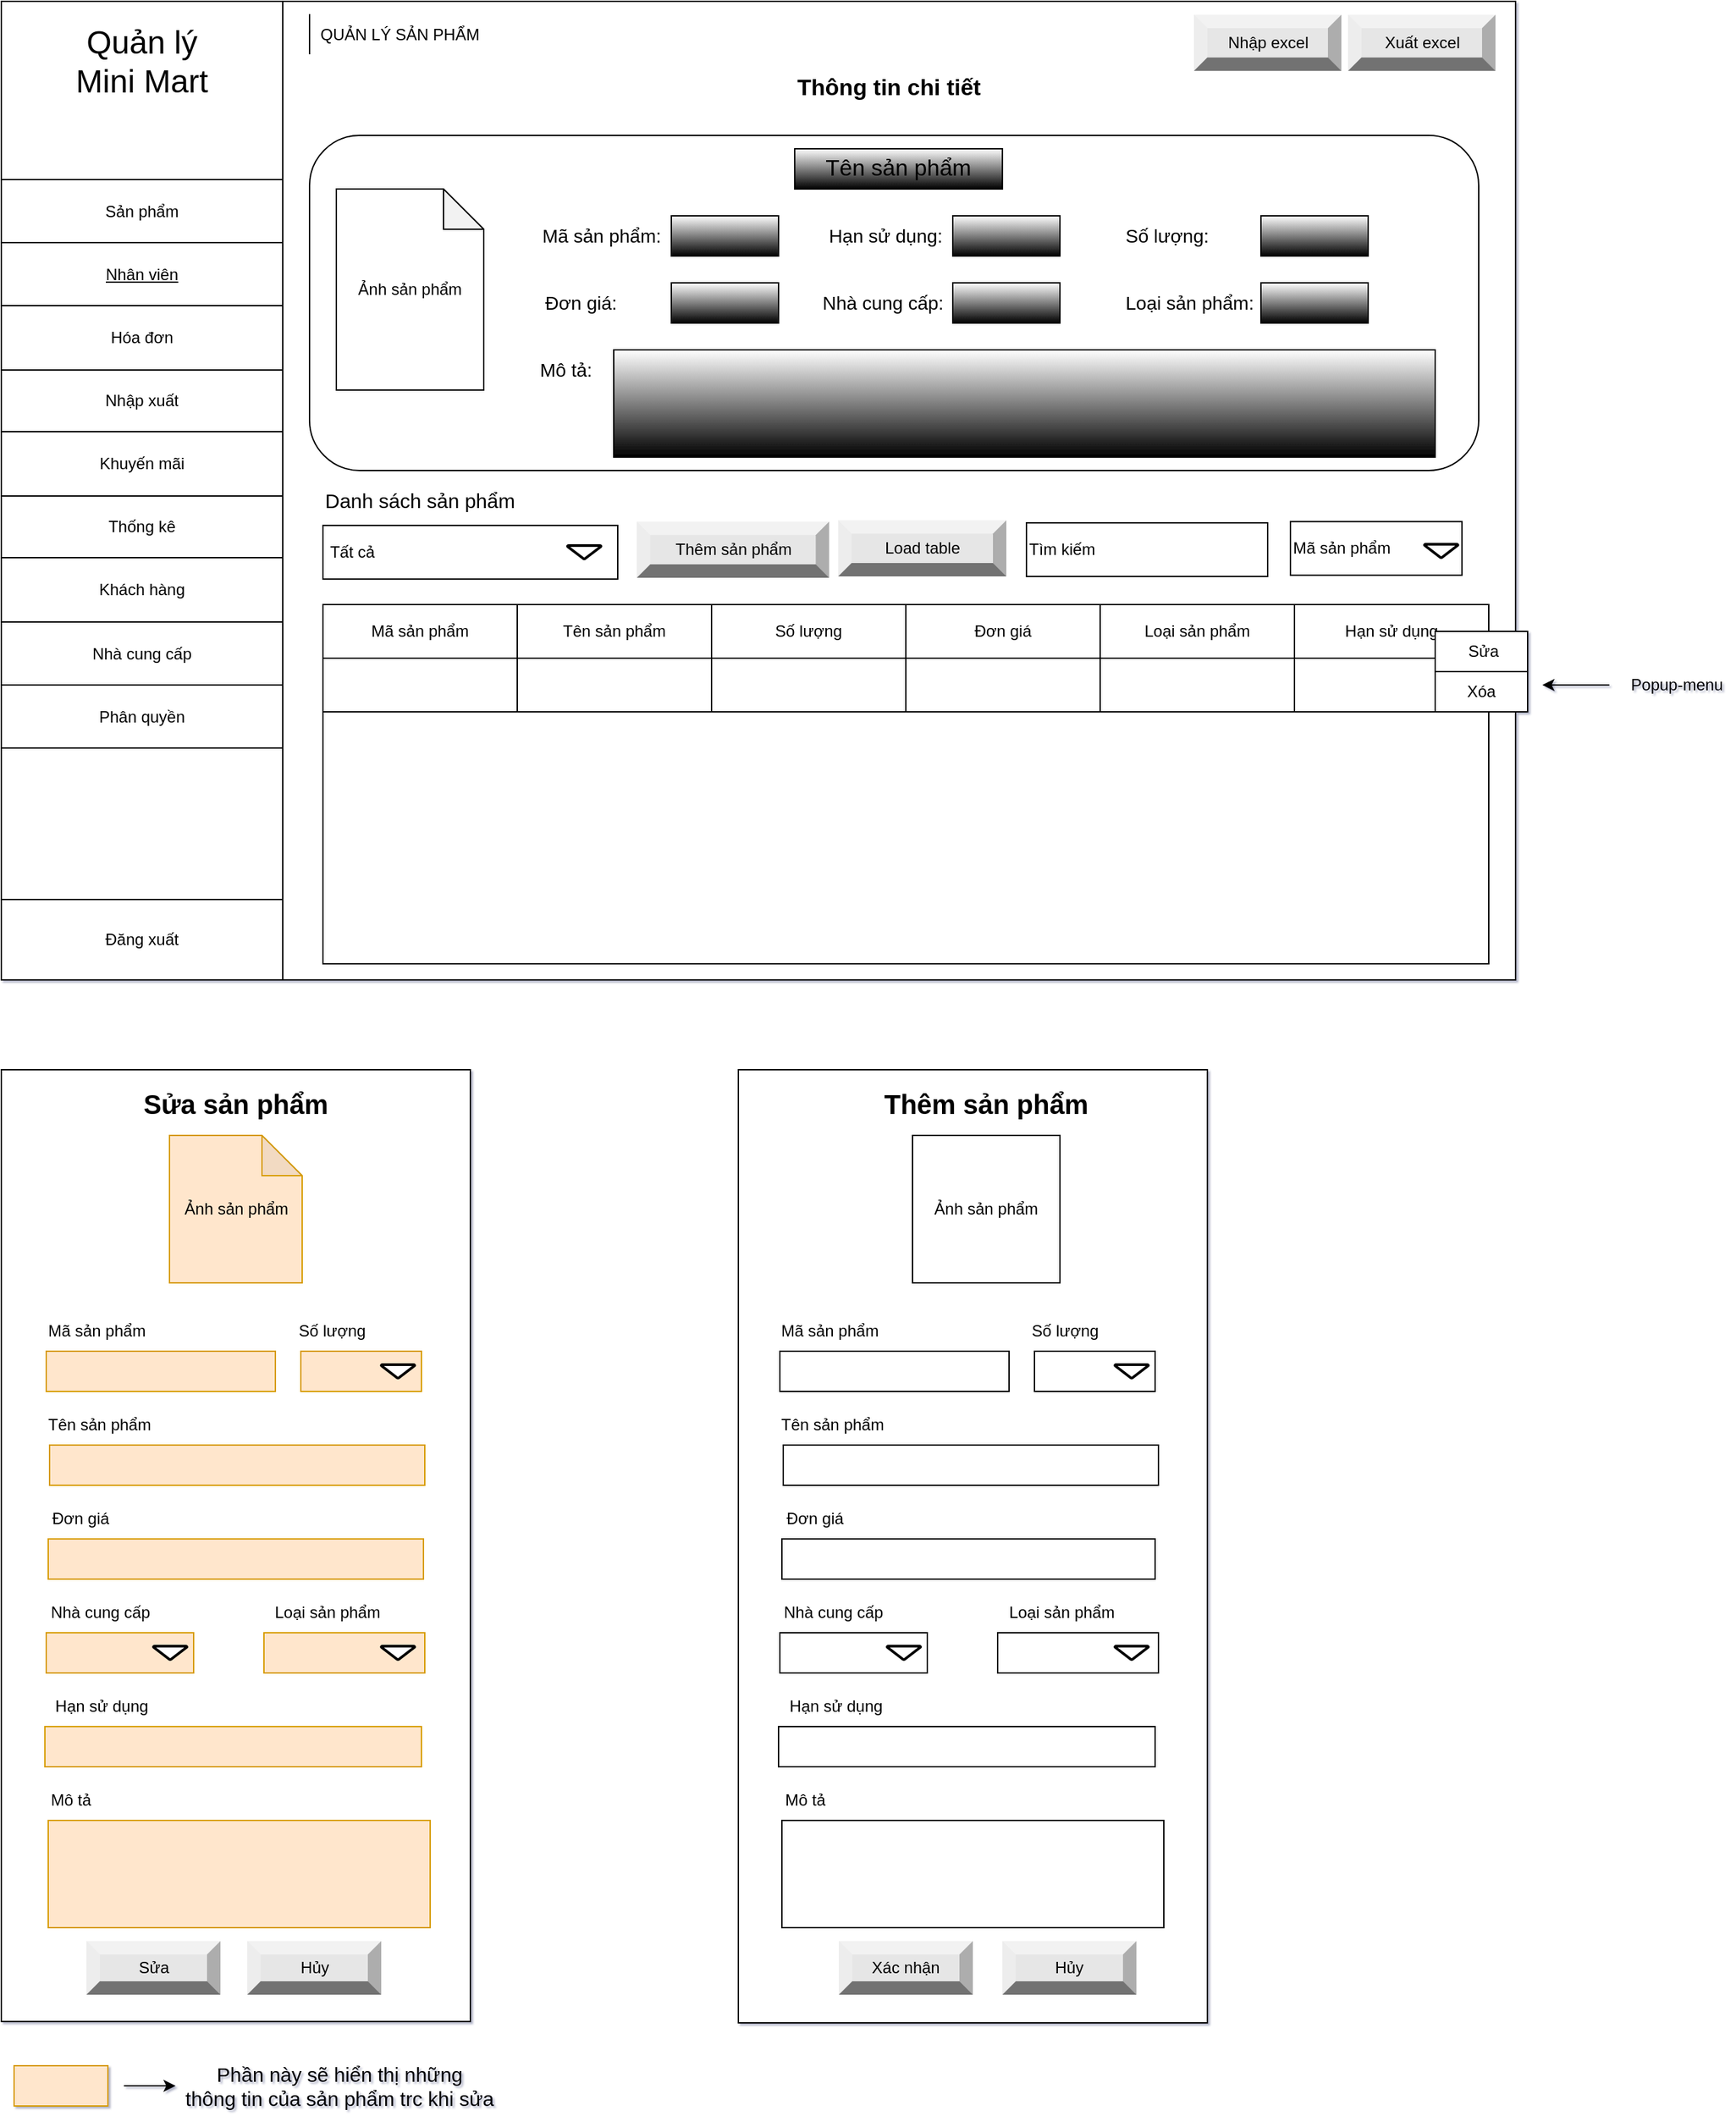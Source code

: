 <mxfile version="15.4.0" type="device"><diagram id="KlcEhNgUM6ag1mNdf4Vj" name="Page-1"><mxGraphModel dx="1486" dy="806" grid="1" gridSize="10" guides="1" tooltips="1" connect="1" arrows="1" fold="1" page="0" pageScale="1" pageWidth="850" pageHeight="1100" math="0" shadow="1"><root><mxCell id="0"/><mxCell id="1" parent="0"/><mxCell id="-lN_fWEikZBJ_YmxdhUe-5" value="" style="rounded=0;whiteSpace=wrap;html=1;" parent="1" vertex="1"><mxGeometry x="320" y="310" width="120" height="60" as="geometry"/></mxCell><mxCell id="bpSWJ3WR6Lx-lm0ZkSW_-30" value="" style="rounded=0;whiteSpace=wrap;html=1;" parent="1" vertex="1"><mxGeometry x="-210" y="160" width="1130" height="730" as="geometry"/></mxCell><mxCell id="fH2XRkRUKPKEf1Hf8F9q-20" value="&lt;font style=&quot;font-size: 17px;&quot;&gt;Thông tin chi tiết&lt;/font&gt;" style="text;html=1;strokeColor=none;fillColor=none;align=center;verticalAlign=middle;whiteSpace=wrap;rounded=0;fontSize=17;fontStyle=1" parent="1" vertex="1"><mxGeometry x="370" y="210" width="165" height="30" as="geometry"/></mxCell><mxCell id="bpSWJ3WR6Lx-lm0ZkSW_-6" value="&lt;span&gt;Xuất excel&lt;/span&gt;" style="labelPosition=center;verticalLabelPosition=middle;align=center;html=1;shape=mxgraph.basic.shaded_button;dx=10;fillColor=#E6E6E6;strokeColor=none;" parent="1" vertex="1"><mxGeometry x="795" y="170" width="110" height="41.88" as="geometry"/></mxCell><mxCell id="bpSWJ3WR6Lx-lm0ZkSW_-7" value="" style="rounded=0;whiteSpace=wrap;html=1;" parent="1" vertex="1"><mxGeometry x="-210" y="160" width="210" height="730" as="geometry"/></mxCell><mxCell id="bpSWJ3WR6Lx-lm0ZkSW_-50" value="" style="shape=table;startSize=0;container=1;collapsible=0;childLayout=tableLayout;rounded=0;shadow=0;glass=0;sketch=0;fontSize=12;gradientColor=none;gradientDirection=north;" parent="1" vertex="1"><mxGeometry x="-210" y="293" width="210" height="424" as="geometry"/></mxCell><mxCell id="bpSWJ3WR6Lx-lm0ZkSW_-51" value="" style="shape=tableRow;horizontal=0;startSize=0;swimlaneHead=0;swimlaneBody=0;top=0;left=0;bottom=0;right=0;collapsible=0;dropTarget=0;fillColor=none;points=[[0,0.5],[1,0.5]];portConstraint=eastwest;rounded=0;shadow=0;glass=0;sketch=0;fontSize=12;" parent="bpSWJ3WR6Lx-lm0ZkSW_-50" vertex="1"><mxGeometry width="210" height="47" as="geometry"/></mxCell><mxCell id="bpSWJ3WR6Lx-lm0ZkSW_-52" value="Sản phẩm" style="shape=partialRectangle;html=1;whiteSpace=wrap;connectable=0;overflow=hidden;fillColor=none;top=0;left=0;bottom=0;right=0;pointerEvents=1;rounded=0;shadow=0;glass=0;sketch=0;fontSize=12;" parent="bpSWJ3WR6Lx-lm0ZkSW_-51" vertex="1"><mxGeometry width="210" height="47" as="geometry"><mxRectangle width="210" height="47" as="alternateBounds"/></mxGeometry></mxCell><mxCell id="bpSWJ3WR6Lx-lm0ZkSW_-53" value="" style="shape=tableRow;horizontal=0;startSize=0;swimlaneHead=0;swimlaneBody=0;top=0;left=0;bottom=0;right=0;collapsible=0;dropTarget=0;fillColor=none;points=[[0,0.5],[1,0.5]];portConstraint=eastwest;rounded=0;shadow=0;glass=0;sketch=0;fontSize=12;" parent="bpSWJ3WR6Lx-lm0ZkSW_-50" vertex="1"><mxGeometry y="47" width="210" height="47" as="geometry"/></mxCell><mxCell id="bpSWJ3WR6Lx-lm0ZkSW_-54" value="&lt;span style=&quot;text-decoration-line: underline;&quot;&gt;Nhân viên&lt;/span&gt;" style="shape=partialRectangle;html=1;whiteSpace=wrap;connectable=0;overflow=hidden;fillColor=none;top=0;left=0;bottom=0;right=0;pointerEvents=1;rounded=0;shadow=0;glass=0;sketch=0;fontSize=12;" parent="bpSWJ3WR6Lx-lm0ZkSW_-53" vertex="1"><mxGeometry width="210" height="47" as="geometry"><mxRectangle width="210" height="47" as="alternateBounds"/></mxGeometry></mxCell><mxCell id="bpSWJ3WR6Lx-lm0ZkSW_-55" value="" style="shape=tableRow;horizontal=0;startSize=0;swimlaneHead=0;swimlaneBody=0;top=0;left=0;bottom=0;right=0;collapsible=0;dropTarget=0;fillColor=none;points=[[0,0.5],[1,0.5]];portConstraint=eastwest;rounded=0;shadow=0;glass=0;sketch=0;fontSize=12;" parent="bpSWJ3WR6Lx-lm0ZkSW_-50" vertex="1"><mxGeometry y="94" width="210" height="48" as="geometry"/></mxCell><mxCell id="bpSWJ3WR6Lx-lm0ZkSW_-56" value="&lt;span style=&quot;text-align: left;&quot;&gt;Hóa đơn&lt;/span&gt;" style="shape=partialRectangle;html=1;whiteSpace=wrap;connectable=0;overflow=hidden;fillColor=none;top=0;left=0;bottom=0;right=0;pointerEvents=1;rounded=0;shadow=0;glass=0;sketch=0;fontSize=12;" parent="bpSWJ3WR6Lx-lm0ZkSW_-55" vertex="1"><mxGeometry width="210" height="48" as="geometry"><mxRectangle width="210" height="48" as="alternateBounds"/></mxGeometry></mxCell><mxCell id="bpSWJ3WR6Lx-lm0ZkSW_-57" value="" style="shape=tableRow;horizontal=0;startSize=0;swimlaneHead=0;swimlaneBody=0;top=0;left=0;bottom=0;right=0;collapsible=0;dropTarget=0;fillColor=none;points=[[0,0.5],[1,0.5]];portConstraint=eastwest;rounded=0;shadow=0;glass=0;sketch=0;fontSize=12;" parent="bpSWJ3WR6Lx-lm0ZkSW_-50" vertex="1"><mxGeometry y="142" width="210" height="46" as="geometry"/></mxCell><mxCell id="bpSWJ3WR6Lx-lm0ZkSW_-58" value="Nhập xuất" style="shape=partialRectangle;html=1;whiteSpace=wrap;connectable=0;overflow=hidden;fillColor=none;top=0;left=0;bottom=0;right=0;pointerEvents=1;rounded=0;shadow=0;glass=0;sketch=0;fontSize=12;" parent="bpSWJ3WR6Lx-lm0ZkSW_-57" vertex="1"><mxGeometry width="210" height="46" as="geometry"><mxRectangle width="210" height="46" as="alternateBounds"/></mxGeometry></mxCell><mxCell id="bpSWJ3WR6Lx-lm0ZkSW_-59" value="" style="shape=tableRow;horizontal=0;startSize=0;swimlaneHead=0;swimlaneBody=0;top=0;left=0;bottom=0;right=0;collapsible=0;dropTarget=0;fillColor=none;points=[[0,0.5],[1,0.5]];portConstraint=eastwest;rounded=0;shadow=0;glass=0;sketch=0;fontSize=12;" parent="bpSWJ3WR6Lx-lm0ZkSW_-50" vertex="1"><mxGeometry y="188" width="210" height="48" as="geometry"/></mxCell><mxCell id="bpSWJ3WR6Lx-lm0ZkSW_-60" value="Khuyến mãi" style="shape=partialRectangle;html=1;whiteSpace=wrap;connectable=0;overflow=hidden;fillColor=none;top=0;left=0;bottom=0;right=0;pointerEvents=1;rounded=0;shadow=0;glass=0;sketch=0;fontSize=12;" parent="bpSWJ3WR6Lx-lm0ZkSW_-59" vertex="1"><mxGeometry width="210" height="48" as="geometry"><mxRectangle width="210" height="48" as="alternateBounds"/></mxGeometry></mxCell><mxCell id="bpSWJ3WR6Lx-lm0ZkSW_-61" value="" style="shape=tableRow;horizontal=0;startSize=0;swimlaneHead=0;swimlaneBody=0;top=0;left=0;bottom=0;right=0;collapsible=0;dropTarget=0;fillColor=none;points=[[0,0.5],[1,0.5]];portConstraint=eastwest;rounded=0;shadow=0;glass=0;sketch=0;fontSize=12;" parent="bpSWJ3WR6Lx-lm0ZkSW_-50" vertex="1"><mxGeometry y="236" width="210" height="46" as="geometry"/></mxCell><mxCell id="bpSWJ3WR6Lx-lm0ZkSW_-62" value="&lt;span style=&quot;text-align: left;&quot;&gt;Thống kê&lt;/span&gt;" style="shape=partialRectangle;html=1;whiteSpace=wrap;connectable=0;overflow=hidden;fillColor=none;top=0;left=0;bottom=0;right=0;pointerEvents=1;rounded=0;shadow=0;glass=0;sketch=0;fontSize=12;" parent="bpSWJ3WR6Lx-lm0ZkSW_-61" vertex="1"><mxGeometry width="210" height="46" as="geometry"><mxRectangle width="210" height="46" as="alternateBounds"/></mxGeometry></mxCell><mxCell id="bpSWJ3WR6Lx-lm0ZkSW_-63" value="" style="shape=tableRow;horizontal=0;startSize=0;swimlaneHead=0;swimlaneBody=0;top=0;left=0;bottom=0;right=0;collapsible=0;dropTarget=0;fillColor=none;points=[[0,0.5],[1,0.5]];portConstraint=eastwest;rounded=0;shadow=0;glass=0;sketch=0;fontSize=12;" parent="bpSWJ3WR6Lx-lm0ZkSW_-50" vertex="1"><mxGeometry y="282" width="210" height="48" as="geometry"/></mxCell><mxCell id="bpSWJ3WR6Lx-lm0ZkSW_-64" value="&lt;span style=&quot;text-align: left;&quot;&gt;Khách hàng&lt;/span&gt;" style="shape=partialRectangle;html=1;whiteSpace=wrap;connectable=0;overflow=hidden;fillColor=none;top=0;left=0;bottom=0;right=0;pointerEvents=1;rounded=0;shadow=0;glass=0;sketch=0;fontSize=12;" parent="bpSWJ3WR6Lx-lm0ZkSW_-63" vertex="1"><mxGeometry width="210" height="48" as="geometry"><mxRectangle width="210" height="48" as="alternateBounds"/></mxGeometry></mxCell><mxCell id="bpSWJ3WR6Lx-lm0ZkSW_-65" value="" style="shape=tableRow;horizontal=0;startSize=0;swimlaneHead=0;swimlaneBody=0;top=0;left=0;bottom=0;right=0;collapsible=0;dropTarget=0;fillColor=none;points=[[0,0.5],[1,0.5]];portConstraint=eastwest;rounded=0;shadow=0;glass=0;sketch=0;fontSize=12;" parent="bpSWJ3WR6Lx-lm0ZkSW_-50" vertex="1"><mxGeometry y="330" width="210" height="47" as="geometry"/></mxCell><mxCell id="bpSWJ3WR6Lx-lm0ZkSW_-66" value="&lt;span style=&quot;text-align: left;&quot;&gt;Nhà cung cấp&lt;/span&gt;" style="shape=partialRectangle;html=1;whiteSpace=wrap;connectable=0;overflow=hidden;fillColor=none;top=0;left=0;bottom=0;right=0;pointerEvents=1;rounded=0;shadow=0;glass=0;sketch=0;fontSize=12;" parent="bpSWJ3WR6Lx-lm0ZkSW_-65" vertex="1"><mxGeometry width="210" height="47" as="geometry"><mxRectangle width="210" height="47" as="alternateBounds"/></mxGeometry></mxCell><mxCell id="bpSWJ3WR6Lx-lm0ZkSW_-67" value="" style="shape=tableRow;horizontal=0;startSize=0;swimlaneHead=0;swimlaneBody=0;top=0;left=0;bottom=0;right=0;collapsible=0;dropTarget=0;fillColor=none;points=[[0,0.5],[1,0.5]];portConstraint=eastwest;rounded=0;shadow=0;glass=0;sketch=0;fontSize=12;" parent="bpSWJ3WR6Lx-lm0ZkSW_-50" vertex="1"><mxGeometry y="377" width="210" height="47" as="geometry"/></mxCell><mxCell id="bpSWJ3WR6Lx-lm0ZkSW_-68" value="&lt;span style=&quot;text-align: left;&quot;&gt;Phân quyền&lt;/span&gt;" style="shape=partialRectangle;html=1;whiteSpace=wrap;connectable=0;overflow=hidden;fillColor=none;top=0;left=0;bottom=0;right=0;pointerEvents=1;rounded=0;shadow=0;glass=0;sketch=0;fontSize=12;" parent="bpSWJ3WR6Lx-lm0ZkSW_-67" vertex="1"><mxGeometry width="210" height="47" as="geometry"><mxRectangle width="210" height="47" as="alternateBounds"/></mxGeometry></mxCell><mxCell id="bpSWJ3WR6Lx-lm0ZkSW_-70" value="Đăng xuất" style="rounded=0;whiteSpace=wrap;html=1;shadow=0;glass=0;sketch=0;fontSize=12;gradientColor=none;gradientDirection=north;" parent="1" vertex="1"><mxGeometry x="-210" y="830" width="210" height="60" as="geometry"/></mxCell><mxCell id="-lN_fWEikZBJ_YmxdhUe-1" value="&lt;span&gt;Nhập excel&lt;/span&gt;" style="labelPosition=center;verticalLabelPosition=middle;align=center;html=1;shape=mxgraph.basic.shaded_button;dx=10;fillColor=#E6E6E6;strokeColor=none;" parent="1" vertex="1"><mxGeometry x="680" y="170" width="110" height="41.88" as="geometry"/></mxCell><mxCell id="-lN_fWEikZBJ_YmxdhUe-2" value="" style="rounded=1;whiteSpace=wrap;html=1;" parent="1" vertex="1"><mxGeometry x="20" y="260" width="872.5" height="250" as="geometry"/></mxCell><mxCell id="-lN_fWEikZBJ_YmxdhUe-3" value="Ảnh sản phẩm" style="shape=note;whiteSpace=wrap;html=1;backgroundOutline=1;darkOpacity=0.05;" parent="1" vertex="1"><mxGeometry x="40" y="300" width="110" height="150" as="geometry"/></mxCell><mxCell id="-lN_fWEikZBJ_YmxdhUe-6" value="&lt;font style=&quot;font-weight: normal ; font-size: 14px&quot;&gt;Mã sản phẩm:&amp;nbsp;&lt;/font&gt;" style="text;html=1;strokeColor=none;fillColor=none;align=center;verticalAlign=middle;whiteSpace=wrap;rounded=0;fontSize=17;fontStyle=1" parent="1" vertex="1"><mxGeometry x="190" y="320" width="100" height="30" as="geometry"/></mxCell><mxCell id="-lN_fWEikZBJ_YmxdhUe-8" value="&lt;span style=&quot;font-size: 14px ; font-weight: 400&quot;&gt;&amp;nbsp;Đơn giá:&amp;nbsp;&lt;/span&gt;" style="text;html=1;strokeColor=none;fillColor=none;align=left;verticalAlign=middle;whiteSpace=wrap;rounded=0;fontSize=17;fontStyle=1" parent="1" vertex="1"><mxGeometry x="190" y="370" width="100" height="30" as="geometry"/></mxCell><mxCell id="-lN_fWEikZBJ_YmxdhUe-9" value="&lt;span style=&quot;font-size: 14px ; font-weight: 400&quot;&gt;Mô tả:&amp;nbsp;&lt;/span&gt;" style="text;html=1;strokeColor=none;fillColor=none;align=left;verticalAlign=middle;whiteSpace=wrap;rounded=0;fontSize=17;fontStyle=1" parent="1" vertex="1"><mxGeometry x="190" y="420" width="70" height="30" as="geometry"/></mxCell><mxCell id="-lN_fWEikZBJ_YmxdhUe-16" value="&lt;font style=&quot;font-weight: normal ; font-size: 14px&quot;&gt;Hạn sử dụng:&lt;/font&gt;" style="text;html=1;strokeColor=none;fillColor=none;align=center;verticalAlign=middle;whiteSpace=wrap;rounded=0;fontSize=17;fontStyle=1" parent="1" vertex="1"><mxGeometry x="400" y="320" width="100" height="30" as="geometry"/></mxCell><mxCell id="-lN_fWEikZBJ_YmxdhUe-18" style="edgeStyle=orthogonalEdgeStyle;rounded=0;orthogonalLoop=1;jettySize=auto;html=1;exitX=0.5;exitY=1;exitDx=0;exitDy=0;" parent="1" source="-lN_fWEikZBJ_YmxdhUe-9" target="-lN_fWEikZBJ_YmxdhUe-9" edge="1"><mxGeometry relative="1" as="geometry"/></mxCell><mxCell id="-lN_fWEikZBJ_YmxdhUe-21" value="&lt;font style=&quot;font-weight: normal ; font-size: 14px&quot;&gt;Nhà cung cấp:&amp;nbsp;&lt;/font&gt;" style="text;html=1;strokeColor=none;fillColor=none;align=center;verticalAlign=middle;whiteSpace=wrap;rounded=0;fontSize=17;fontStyle=1" parent="1" vertex="1"><mxGeometry x="400" y="370" width="100" height="30" as="geometry"/></mxCell><mxCell id="-lN_fWEikZBJ_YmxdhUe-23" value="&lt;font style=&quot;font-weight: normal ; font-size: 14px&quot;&gt;Số lượng:&amp;nbsp;&lt;/font&gt;" style="text;html=1;strokeColor=none;fillColor=none;align=left;verticalAlign=middle;whiteSpace=wrap;rounded=0;fontSize=17;fontStyle=1" parent="1" vertex="1"><mxGeometry x="626.99" y="320" width="100" height="30" as="geometry"/></mxCell><mxCell id="-lN_fWEikZBJ_YmxdhUe-25" value="&lt;font style=&quot;font-weight: normal ; font-size: 14px&quot;&gt;Loại sản phẩm:&lt;/font&gt;" style="text;html=1;strokeColor=none;fillColor=none;align=left;verticalAlign=middle;whiteSpace=wrap;rounded=0;fontSize=17;fontStyle=1" parent="1" vertex="1"><mxGeometry x="626.99" y="370" width="100" height="30" as="geometry"/></mxCell><mxCell id="-lN_fWEikZBJ_YmxdhUe-36" value="" style="rounded=0;whiteSpace=wrap;html=1;" parent="1" vertex="1"><mxGeometry x="30" y="610" width="870" height="268" as="geometry"/></mxCell><mxCell id="-lN_fWEikZBJ_YmxdhUe-28" value="" style="shape=table;startSize=0;container=1;collapsible=0;childLayout=tableLayout;" parent="1" vertex="1"><mxGeometry x="30" y="610" width="870" height="40" as="geometry"/></mxCell><mxCell id="-lN_fWEikZBJ_YmxdhUe-29" value="" style="shape=partialRectangle;collapsible=0;dropTarget=0;pointerEvents=0;fillColor=none;top=0;left=0;bottom=0;right=0;points=[[0,0.5],[1,0.5]];portConstraint=eastwest;" parent="-lN_fWEikZBJ_YmxdhUe-28" vertex="1"><mxGeometry width="870" height="40" as="geometry"/></mxCell><mxCell id="-lN_fWEikZBJ_YmxdhUe-30" value="Mã sản phẩm" style="shape=partialRectangle;html=1;whiteSpace=wrap;connectable=0;overflow=hidden;fillColor=none;top=0;left=0;bottom=0;right=0;pointerEvents=1;" parent="-lN_fWEikZBJ_YmxdhUe-29" vertex="1"><mxGeometry width="145" height="40" as="geometry"><mxRectangle width="145" height="40" as="alternateBounds"/></mxGeometry></mxCell><mxCell id="-lN_fWEikZBJ_YmxdhUe-31" value="Tên sản phẩm" style="shape=partialRectangle;html=1;whiteSpace=wrap;connectable=0;overflow=hidden;fillColor=none;top=0;left=0;bottom=0;right=0;pointerEvents=1;" parent="-lN_fWEikZBJ_YmxdhUe-29" vertex="1"><mxGeometry x="145" width="145" height="40" as="geometry"><mxRectangle width="145" height="40" as="alternateBounds"/></mxGeometry></mxCell><mxCell id="-lN_fWEikZBJ_YmxdhUe-32" value="Số lượng" style="shape=partialRectangle;html=1;whiteSpace=wrap;connectable=0;overflow=hidden;fillColor=none;top=0;left=0;bottom=0;right=0;pointerEvents=1;" parent="-lN_fWEikZBJ_YmxdhUe-29" vertex="1"><mxGeometry x="290" width="145" height="40" as="geometry"><mxRectangle width="145" height="40" as="alternateBounds"/></mxGeometry></mxCell><mxCell id="-lN_fWEikZBJ_YmxdhUe-33" value="Đơn giá" style="shape=partialRectangle;html=1;whiteSpace=wrap;connectable=0;overflow=hidden;fillColor=none;top=0;left=0;bottom=0;right=0;pointerEvents=1;" parent="-lN_fWEikZBJ_YmxdhUe-29" vertex="1"><mxGeometry x="435" width="145" height="40" as="geometry"><mxRectangle width="145" height="40" as="alternateBounds"/></mxGeometry></mxCell><mxCell id="-lN_fWEikZBJ_YmxdhUe-34" value="Loại sản phẩm" style="shape=partialRectangle;html=1;whiteSpace=wrap;connectable=0;overflow=hidden;fillColor=none;top=0;left=0;bottom=0;right=0;pointerEvents=1;" parent="-lN_fWEikZBJ_YmxdhUe-29" vertex="1"><mxGeometry x="580" width="145" height="40" as="geometry"><mxRectangle width="145" height="40" as="alternateBounds"/></mxGeometry></mxCell><mxCell id="-lN_fWEikZBJ_YmxdhUe-35" value="Hạn sử dụng" style="shape=partialRectangle;html=1;whiteSpace=wrap;connectable=0;overflow=hidden;fillColor=none;top=0;left=0;bottom=0;right=0;pointerEvents=1;" parent="-lN_fWEikZBJ_YmxdhUe-29" vertex="1"><mxGeometry x="725" width="145" height="40" as="geometry"><mxRectangle width="145" height="40" as="alternateBounds"/></mxGeometry></mxCell><mxCell id="-lN_fWEikZBJ_YmxdhUe-37" value="&lt;span&gt;Thêm sản phẩm&lt;/span&gt;" style="labelPosition=center;verticalLabelPosition=middle;align=center;html=1;shape=mxgraph.basic.shaded_button;dx=10;fillColor=#E6E6E6;strokeColor=none;" parent="1" vertex="1"><mxGeometry x="264.25" y="548.12" width="143.5" height="41.88" as="geometry"/></mxCell><mxCell id="-lN_fWEikZBJ_YmxdhUe-38" value="&lt;span&gt;Load table&lt;/span&gt;" style="labelPosition=center;verticalLabelPosition=middle;align=center;html=1;shape=mxgraph.basic.shaded_button;dx=10;fillColor=#E6E6E6;strokeColor=none;" parent="1" vertex="1"><mxGeometry x="414.5" y="547.18" width="125.5" height="41.88" as="geometry"/></mxCell><mxCell id="_5qste87QJjo9zMOnzU6-1" value="Tìm kiếm" style="rounded=0;whiteSpace=wrap;html=1;align=left;" parent="1" vertex="1"><mxGeometry x="554.99" y="549.06" width="180" height="40" as="geometry"/></mxCell><mxCell id="_5qste87QJjo9zMOnzU6-2" value="Mã sản phẩm" style="rounded=0;whiteSpace=wrap;html=1;align=left;" parent="1" vertex="1"><mxGeometry x="751.99" y="548.12" width="128.01" height="40" as="geometry"/></mxCell><mxCell id="_5qste87QJjo9zMOnzU6-6" value="QUẢN LÝ SẢN PHẨM" style="shape=partialRectangle;whiteSpace=wrap;html=1;right=0;top=0;bottom=0;fillColor=none;routingCenterX=-0.5;fontSize=12;" parent="1" vertex="1"><mxGeometry x="20" y="170" width="135" height="29" as="geometry"/></mxCell><mxCell id="_5qste87QJjo9zMOnzU6-30" value="" style="strokeWidth=2;html=1;shape=mxgraph.flowchart.merge_or_storage;whiteSpace=wrap;" parent="1" vertex="1"><mxGeometry x="851.99" y="565" width="25" height="10" as="geometry"/></mxCell><mxCell id="_5qste87QJjo9zMOnzU6-69" value="" style="rounded=0;whiteSpace=wrap;html=1;fontSize=12;gradientColor=default;" parent="1" vertex="1"><mxGeometry x="290" y="320" width="80" height="30" as="geometry"/></mxCell><mxCell id="_5qste87QJjo9zMOnzU6-70" value="" style="rounded=0;whiteSpace=wrap;html=1;fontSize=12;gradientColor=default;" parent="1" vertex="1"><mxGeometry x="290" y="370" width="80" height="30" as="geometry"/></mxCell><mxCell id="_5qste87QJjo9zMOnzU6-71" value="" style="rounded=0;whiteSpace=wrap;html=1;fontSize=12;gradientColor=default;" parent="1" vertex="1"><mxGeometry x="500" y="320" width="80" height="30" as="geometry"/></mxCell><mxCell id="_5qste87QJjo9zMOnzU6-73" value="" style="rounded=0;whiteSpace=wrap;html=1;fontSize=12;gradientColor=default;" parent="1" vertex="1"><mxGeometry x="500" y="370" width="80" height="30" as="geometry"/></mxCell><mxCell id="_5qste87QJjo9zMOnzU6-74" value="" style="rounded=0;whiteSpace=wrap;html=1;fontSize=12;gradientColor=default;" parent="1" vertex="1"><mxGeometry x="730" y="320" width="80" height="30" as="geometry"/></mxCell><mxCell id="_5qste87QJjo9zMOnzU6-75" value="" style="rounded=0;whiteSpace=wrap;html=1;fontSize=12;gradientColor=default;" parent="1" vertex="1"><mxGeometry x="730" y="370" width="80" height="30" as="geometry"/></mxCell><mxCell id="_5qste87QJjo9zMOnzU6-77" value="" style="rounded=0;whiteSpace=wrap;html=1;fontSize=12;gradientColor=default;" parent="1" vertex="1"><mxGeometry x="247" y="420" width="613" height="80" as="geometry"/></mxCell><mxCell id="_5qste87QJjo9zMOnzU6-78" value="" style="rounded=0;whiteSpace=wrap;html=1;fontSize=12;gradientColor=default;" parent="1" vertex="1"><mxGeometry x="382.06" y="270" width="155" height="30" as="geometry"/></mxCell><mxCell id="_5qste87QJjo9zMOnzU6-79" value="&lt;font style=&quot;font-size: 17px ; font-weight: normal&quot;&gt;Tên sản phẩm&lt;/font&gt;" style="text;html=1;strokeColor=none;fillColor=none;align=center;verticalAlign=middle;whiteSpace=wrap;rounded=0;fontSize=17;fontStyle=1" parent="1" vertex="1"><mxGeometry x="377.06" y="270" width="165" height="30" as="geometry"/></mxCell><mxCell id="_5qste87QJjo9zMOnzU6-80" value="&lt;font style=&quot;font-size: 15px&quot;&gt;Danh sách sản phẩm&lt;/font&gt;" style="text;html=1;strokeColor=none;fillColor=none;align=center;verticalAlign=middle;whiteSpace=wrap;rounded=0;shadow=0;glass=0;sketch=0;fontSize=12;" parent="1" vertex="1"><mxGeometry x="30" y="517.18" width="145" height="30" as="geometry"/></mxCell><mxCell id="_5qste87QJjo9zMOnzU6-81" value="&amp;nbsp;Tất cả" style="rounded=0;whiteSpace=wrap;html=1;align=left;" parent="1" vertex="1"><mxGeometry x="30" y="550.94" width="220" height="40" as="geometry"/></mxCell><mxCell id="_5qste87QJjo9zMOnzU6-86" value="Quản lý Mini Mart" style="text;html=1;strokeColor=none;fillColor=none;align=center;verticalAlign=middle;whiteSpace=wrap;rounded=0;fontSize=24;" parent="1" vertex="1"><mxGeometry x="-166" y="174.06" width="122" height="62" as="geometry"/></mxCell><mxCell id="wuukJoE9-GjGOnVhc6Rz-1" value="&lt;font style=&quot;font-size: 17px&quot;&gt;&lt;b&gt;Thêm sản phẩm&lt;/b&gt;&lt;/font&gt;" style="text;html=1;strokeColor=none;fillColor=none;align=center;verticalAlign=middle;whiteSpace=wrap;rounded=0;" parent="1" vertex="1"><mxGeometry x="-92.51" y="1006" width="140" height="30" as="geometry"/></mxCell><mxCell id="wuukJoE9-GjGOnVhc6Rz-2" value="" style="rounded=0;whiteSpace=wrap;html=1;direction=south;" parent="1" vertex="1"><mxGeometry x="-210" y="957" width="350" height="710" as="geometry"/></mxCell><mxCell id="wuukJoE9-GjGOnVhc6Rz-3" value="&lt;h2 style=&quot;font-size: 20px&quot;&gt;Sửa sản phẩm&lt;/h2&gt;" style="text;html=1;strokeColor=none;fillColor=none;align=center;verticalAlign=middle;whiteSpace=wrap;rounded=0;fontSize=20;" parent="1" vertex="1"><mxGeometry x="-115" y="967" width="160" height="30" as="geometry"/></mxCell><mxCell id="wuukJoE9-GjGOnVhc6Rz-4" value="Mã sản phẩm" style="text;html=1;strokeColor=none;fillColor=none;align=left;verticalAlign=middle;whiteSpace=wrap;rounded=0;" parent="1" vertex="1"><mxGeometry x="-177.5" y="1137" width="95" height="30" as="geometry"/></mxCell><mxCell id="wuukJoE9-GjGOnVhc6Rz-5" value="" style="rounded=0;whiteSpace=wrap;html=1;fillColor=#ffe6cc;strokeColor=#d79b00;" parent="1" vertex="1"><mxGeometry x="-176.5" y="1167" width="171" height="30" as="geometry"/></mxCell><mxCell id="wuukJoE9-GjGOnVhc6Rz-6" value="Tên sản phẩm" style="text;html=1;strokeColor=none;fillColor=none;align=left;verticalAlign=middle;whiteSpace=wrap;rounded=0;" parent="1" vertex="1"><mxGeometry x="-177.5" y="1207" width="110" height="30" as="geometry"/></mxCell><mxCell id="wuukJoE9-GjGOnVhc6Rz-7" value="" style="rounded=0;whiteSpace=wrap;html=1;fillColor=#ffe6cc;strokeColor=#d79b00;" parent="1" vertex="1"><mxGeometry x="-174" y="1237" width="280" height="30" as="geometry"/></mxCell><mxCell id="wuukJoE9-GjGOnVhc6Rz-8" value="Nhà cung cấp" style="text;html=1;strokeColor=none;fillColor=none;align=center;verticalAlign=middle;whiteSpace=wrap;rounded=0;" parent="1" vertex="1"><mxGeometry x="-176.5" y="1347" width="80" height="30" as="geometry"/></mxCell><mxCell id="wuukJoE9-GjGOnVhc6Rz-9" value="" style="rounded=0;whiteSpace=wrap;html=1;fillColor=#ffe6cc;strokeColor=#d79b00;" parent="1" vertex="1"><mxGeometry x="-176.5" y="1377" width="110" height="30" as="geometry"/></mxCell><mxCell id="wuukJoE9-GjGOnVhc6Rz-10" value="Loại sản phẩm" style="text;html=1;strokeColor=none;fillColor=none;align=center;verticalAlign=middle;whiteSpace=wrap;rounded=0;" parent="1" vertex="1"><mxGeometry x="-14" y="1347" width="95" height="30" as="geometry"/></mxCell><mxCell id="wuukJoE9-GjGOnVhc6Rz-11" value="" style="rounded=0;whiteSpace=wrap;html=1;fillColor=#ffe6cc;strokeColor=#d79b00;" parent="1" vertex="1"><mxGeometry x="-14" y="1377" width="120" height="30" as="geometry"/></mxCell><mxCell id="wuukJoE9-GjGOnVhc6Rz-12" value="Sửa" style="labelPosition=center;verticalLabelPosition=middle;align=center;html=1;shape=mxgraph.basic.shaded_button;dx=10;fillColor=#E6E6E6;strokeColor=none;whiteSpace=wrap;" parent="1" vertex="1"><mxGeometry x="-146.5" y="1607" width="100" height="40" as="geometry"/></mxCell><mxCell id="wuukJoE9-GjGOnVhc6Rz-13" value="Hủy" style="labelPosition=center;verticalLabelPosition=middle;align=center;html=1;shape=mxgraph.basic.shaded_button;dx=10;fillColor=#E6E6E6;strokeColor=none;whiteSpace=wrap;" parent="1" vertex="1"><mxGeometry x="-26.5" y="1607" width="100" height="40" as="geometry"/></mxCell><mxCell id="wuukJoE9-GjGOnVhc6Rz-14" value="" style="strokeWidth=2;html=1;shape=mxgraph.flowchart.merge_or_storage;whiteSpace=wrap;" parent="1" vertex="1"><mxGeometry x="-96.5" y="1387" width="25" height="10" as="geometry"/></mxCell><mxCell id="wuukJoE9-GjGOnVhc6Rz-15" value="" style="strokeWidth=2;html=1;shape=mxgraph.flowchart.merge_or_storage;whiteSpace=wrap;" parent="1" vertex="1"><mxGeometry x="73.5" y="1387" width="25" height="10" as="geometry"/></mxCell><mxCell id="wuukJoE9-GjGOnVhc6Rz-16" value="Mô tả" style="text;html=1;strokeColor=none;fillColor=none;align=left;verticalAlign=middle;whiteSpace=wrap;rounded=0;" parent="1" vertex="1"><mxGeometry x="-175" y="1487" width="80" height="30" as="geometry"/></mxCell><mxCell id="wuukJoE9-GjGOnVhc6Rz-17" value="" style="rounded=0;whiteSpace=wrap;html=1;fillColor=#ffe6cc;strokeColor=#d79b00;" parent="1" vertex="1"><mxGeometry x="-175" y="1517" width="285" height="80" as="geometry"/></mxCell><mxCell id="wuukJoE9-GjGOnVhc6Rz-18" value="" style="rounded=0;whiteSpace=wrap;html=1;fillColor=#ffe6cc;strokeColor=#d79b00;" parent="1" vertex="1"><mxGeometry x="13.5" y="1167" width="90" height="30" as="geometry"/></mxCell><mxCell id="wuukJoE9-GjGOnVhc6Rz-19" value="Số lượng" style="text;html=1;strokeColor=none;fillColor=none;align=left;verticalAlign=middle;whiteSpace=wrap;rounded=0;" parent="1" vertex="1"><mxGeometry x="9.5" y="1137" width="95" height="30" as="geometry"/></mxCell><mxCell id="wuukJoE9-GjGOnVhc6Rz-20" value="" style="strokeWidth=2;html=1;shape=mxgraph.flowchart.merge_or_storage;whiteSpace=wrap;" parent="1" vertex="1"><mxGeometry x="73.5" y="1177" width="25" height="10" as="geometry"/></mxCell><mxCell id="wuukJoE9-GjGOnVhc6Rz-21" value="Đơn giá" style="text;html=1;strokeColor=none;fillColor=none;align=left;verticalAlign=middle;whiteSpace=wrap;rounded=0;" parent="1" vertex="1"><mxGeometry x="-174" y="1277" width="60" height="30" as="geometry"/></mxCell><mxCell id="wuukJoE9-GjGOnVhc6Rz-22" value="" style="rounded=0;whiteSpace=wrap;html=1;fillColor=#ffe6cc;strokeColor=#d79b00;" parent="1" vertex="1"><mxGeometry x="-175" y="1307" width="280" height="30" as="geometry"/></mxCell><mxCell id="wuukJoE9-GjGOnVhc6Rz-23" value="Hạn sử dụng" style="text;html=1;strokeColor=none;fillColor=none;align=center;verticalAlign=middle;whiteSpace=wrap;rounded=0;" parent="1" vertex="1"><mxGeometry x="-175" y="1417" width="80" height="30" as="geometry"/></mxCell><mxCell id="wuukJoE9-GjGOnVhc6Rz-24" value="" style="rounded=0;whiteSpace=wrap;html=1;fillColor=#ffe6cc;strokeColor=#d79b00;" parent="1" vertex="1"><mxGeometry x="-177.5" y="1447" width="281" height="30" as="geometry"/></mxCell><mxCell id="wuukJoE9-GjGOnVhc6Rz-25" value="&lt;span&gt;Ảnh sản phẩm&lt;/span&gt;" style="shape=note;whiteSpace=wrap;html=1;backgroundOutline=1;darkOpacity=0.05;fillColor=#ffe6cc;strokeColor=#d79b00;" parent="1" vertex="1"><mxGeometry x="-84.5" y="1006" width="99" height="110" as="geometry"/></mxCell><mxCell id="wuukJoE9-GjGOnVhc6Rz-26" style="edgeStyle=orthogonalEdgeStyle;rounded=0;orthogonalLoop=1;jettySize=auto;html=1;entryX=-0.006;entryY=0.5;entryDx=0;entryDy=0;entryPerimeter=0;" parent="1" target="wuukJoE9-GjGOnVhc6Rz-28" edge="1"><mxGeometry relative="1" as="geometry"><mxPoint x="-118.5" y="1715" as="sourcePoint"/></mxGeometry></mxCell><mxCell id="wuukJoE9-GjGOnVhc6Rz-27" value="" style="verticalLabelPosition=bottom;verticalAlign=top;html=1;shape=mxgraph.basic.rect;fillColor2=none;strokeWidth=1;size=20;indent=5;fillColor=#ffe6cc;strokeColor=#d79b00;" parent="1" vertex="1"><mxGeometry x="-200.5" y="1700" width="70" height="30" as="geometry"/></mxCell><mxCell id="wuukJoE9-GjGOnVhc6Rz-28" value="&lt;font style=&quot;font-size: 15px&quot;&gt;Phần này sẽ hiển thị những &lt;br&gt;thông tin của sản phẩm trc khi sửa&lt;/font&gt;" style="text;html=1;align=center;verticalAlign=middle;resizable=0;points=[];autosize=1;strokeColor=none;fillColor=none;" parent="1" vertex="1"><mxGeometry x="-78.5" y="1698" width="240" height="34" as="geometry"/></mxCell><mxCell id="wuukJoE9-GjGOnVhc6Rz-30" value="" style="rounded=0;whiteSpace=wrap;html=1;direction=south;" parent="1" vertex="1"><mxGeometry x="340" y="957" width="350" height="711" as="geometry"/></mxCell><mxCell id="wuukJoE9-GjGOnVhc6Rz-31" value="&lt;h2 style=&quot;font-size: 20px&quot;&gt;Thêm sản phẩm&lt;/h2&gt;" style="text;html=1;strokeColor=none;fillColor=none;align=center;verticalAlign=middle;whiteSpace=wrap;rounded=0;fontSize=20;" parent="1" vertex="1"><mxGeometry x="445" y="967" width="160" height="30" as="geometry"/></mxCell><mxCell id="wuukJoE9-GjGOnVhc6Rz-32" value="Mã sản phẩm" style="text;html=1;strokeColor=none;fillColor=none;align=left;verticalAlign=middle;whiteSpace=wrap;rounded=0;" parent="1" vertex="1"><mxGeometry x="370" y="1137" width="95" height="30" as="geometry"/></mxCell><mxCell id="wuukJoE9-GjGOnVhc6Rz-33" value="" style="rounded=0;whiteSpace=wrap;html=1;" parent="1" vertex="1"><mxGeometry x="371" y="1167" width="171" height="30" as="geometry"/></mxCell><mxCell id="wuukJoE9-GjGOnVhc6Rz-34" value="Tên sản phẩm" style="text;html=1;strokeColor=none;fillColor=none;align=left;verticalAlign=middle;whiteSpace=wrap;rounded=0;" parent="1" vertex="1"><mxGeometry x="370" y="1207" width="110" height="30" as="geometry"/></mxCell><mxCell id="wuukJoE9-GjGOnVhc6Rz-35" value="" style="rounded=0;whiteSpace=wrap;html=1;" parent="1" vertex="1"><mxGeometry x="373.5" y="1237" width="280" height="30" as="geometry"/></mxCell><mxCell id="wuukJoE9-GjGOnVhc6Rz-36" value="Nhà cung cấp" style="text;html=1;strokeColor=none;fillColor=none;align=center;verticalAlign=middle;whiteSpace=wrap;rounded=0;" parent="1" vertex="1"><mxGeometry x="371" y="1347" width="80" height="30" as="geometry"/></mxCell><mxCell id="wuukJoE9-GjGOnVhc6Rz-37" value="" style="rounded=0;whiteSpace=wrap;html=1;" parent="1" vertex="1"><mxGeometry x="371" y="1377" width="110" height="30" as="geometry"/></mxCell><mxCell id="wuukJoE9-GjGOnVhc6Rz-38" value="Loại sản phẩm" style="text;html=1;strokeColor=none;fillColor=none;align=center;verticalAlign=middle;whiteSpace=wrap;rounded=0;" parent="1" vertex="1"><mxGeometry x="533.5" y="1347" width="95" height="30" as="geometry"/></mxCell><mxCell id="wuukJoE9-GjGOnVhc6Rz-39" value="" style="rounded=0;whiteSpace=wrap;html=1;" parent="1" vertex="1"><mxGeometry x="533.5" y="1377" width="120" height="30" as="geometry"/></mxCell><mxCell id="wuukJoE9-GjGOnVhc6Rz-40" value="Xác nhận" style="labelPosition=center;verticalLabelPosition=middle;align=center;html=1;shape=mxgraph.basic.shaded_button;dx=10;fillColor=#E6E6E6;strokeColor=none;whiteSpace=wrap;" parent="1" vertex="1"><mxGeometry x="415" y="1607" width="100" height="40" as="geometry"/></mxCell><mxCell id="wuukJoE9-GjGOnVhc6Rz-41" value="Hủy" style="labelPosition=center;verticalLabelPosition=middle;align=center;html=1;shape=mxgraph.basic.shaded_button;dx=10;fillColor=#E6E6E6;strokeColor=none;whiteSpace=wrap;" parent="1" vertex="1"><mxGeometry x="537.06" y="1607" width="100" height="40" as="geometry"/></mxCell><mxCell id="wuukJoE9-GjGOnVhc6Rz-42" value="" style="strokeWidth=2;html=1;shape=mxgraph.flowchart.merge_or_storage;whiteSpace=wrap;" parent="1" vertex="1"><mxGeometry x="451" y="1387" width="25" height="10" as="geometry"/></mxCell><mxCell id="wuukJoE9-GjGOnVhc6Rz-43" value="" style="strokeWidth=2;html=1;shape=mxgraph.flowchart.merge_or_storage;whiteSpace=wrap;" parent="1" vertex="1"><mxGeometry x="621" y="1387" width="25" height="10" as="geometry"/></mxCell><mxCell id="wuukJoE9-GjGOnVhc6Rz-44" value="Mô tả" style="text;html=1;strokeColor=none;fillColor=none;align=left;verticalAlign=middle;whiteSpace=wrap;rounded=0;" parent="1" vertex="1"><mxGeometry x="372.5" y="1487" width="80" height="30" as="geometry"/></mxCell><mxCell id="wuukJoE9-GjGOnVhc6Rz-45" value="" style="rounded=0;whiteSpace=wrap;html=1;" parent="1" vertex="1"><mxGeometry x="372.5" y="1517" width="285" height="80" as="geometry"/></mxCell><mxCell id="wuukJoE9-GjGOnVhc6Rz-46" value="" style="rounded=0;whiteSpace=wrap;html=1;" parent="1" vertex="1"><mxGeometry x="561" y="1167" width="90" height="30" as="geometry"/></mxCell><mxCell id="wuukJoE9-GjGOnVhc6Rz-47" value="Số lượng" style="text;html=1;strokeColor=none;fillColor=none;align=left;verticalAlign=middle;whiteSpace=wrap;rounded=0;" parent="1" vertex="1"><mxGeometry x="557" y="1137" width="95" height="30" as="geometry"/></mxCell><mxCell id="wuukJoE9-GjGOnVhc6Rz-48" value="" style="strokeWidth=2;html=1;shape=mxgraph.flowchart.merge_or_storage;whiteSpace=wrap;" parent="1" vertex="1"><mxGeometry x="621" y="1177" width="25" height="10" as="geometry"/></mxCell><mxCell id="wuukJoE9-GjGOnVhc6Rz-49" value="Đơn giá" style="text;html=1;strokeColor=none;fillColor=none;align=left;verticalAlign=middle;whiteSpace=wrap;rounded=0;" parent="1" vertex="1"><mxGeometry x="373.5" y="1277" width="60" height="30" as="geometry"/></mxCell><mxCell id="wuukJoE9-GjGOnVhc6Rz-50" value="" style="rounded=0;whiteSpace=wrap;html=1;" parent="1" vertex="1"><mxGeometry x="372.5" y="1307" width="278.5" height="30" as="geometry"/></mxCell><mxCell id="wuukJoE9-GjGOnVhc6Rz-51" value="Hạn sử dụng" style="text;html=1;strokeColor=none;fillColor=none;align=center;verticalAlign=middle;whiteSpace=wrap;rounded=0;" parent="1" vertex="1"><mxGeometry x="372.5" y="1417" width="80" height="30" as="geometry"/></mxCell><mxCell id="wuukJoE9-GjGOnVhc6Rz-52" value="" style="rounded=0;whiteSpace=wrap;html=1;" parent="1" vertex="1"><mxGeometry x="370" y="1447" width="281" height="30" as="geometry"/></mxCell><mxCell id="wuukJoE9-GjGOnVhc6Rz-53" value="Ảnh sản phẩm" style="rounded=0;whiteSpace=wrap;html=1;" parent="1" vertex="1"><mxGeometry x="470" y="1006" width="110" height="110" as="geometry"/></mxCell><mxCell id="l_hVOW6JKuF0RlxncEh1-5" value="" style="shape=table;startSize=0;container=1;collapsible=0;childLayout=tableLayout;" parent="1" vertex="1"><mxGeometry x="30" y="650" width="870" height="40" as="geometry"/></mxCell><mxCell id="l_hVOW6JKuF0RlxncEh1-6" value="" style="shape=partialRectangle;collapsible=0;dropTarget=0;pointerEvents=0;fillColor=none;top=0;left=0;bottom=0;right=0;points=[[0,0.5],[1,0.5]];portConstraint=eastwest;" parent="l_hVOW6JKuF0RlxncEh1-5" vertex="1"><mxGeometry width="870" height="40" as="geometry"/></mxCell><mxCell id="l_hVOW6JKuF0RlxncEh1-12" value="" style="shape=partialRectangle;html=1;whiteSpace=wrap;connectable=0;overflow=hidden;fillColor=none;top=0;left=0;bottom=0;right=0;pointerEvents=1;" parent="l_hVOW6JKuF0RlxncEh1-6" vertex="1"><mxGeometry width="145" height="40" as="geometry"><mxRectangle width="145" height="40" as="alternateBounds"/></mxGeometry></mxCell><mxCell id="l_hVOW6JKuF0RlxncEh1-7" value="" style="shape=partialRectangle;html=1;whiteSpace=wrap;connectable=0;overflow=hidden;fillColor=none;top=0;left=0;bottom=0;right=0;pointerEvents=1;" parent="l_hVOW6JKuF0RlxncEh1-6" vertex="1"><mxGeometry x="145" width="145" height="40" as="geometry"><mxRectangle width="145" height="40" as="alternateBounds"/></mxGeometry></mxCell><mxCell id="l_hVOW6JKuF0RlxncEh1-8" value="" style="shape=partialRectangle;html=1;whiteSpace=wrap;connectable=0;overflow=hidden;fillColor=none;top=0;left=0;bottom=0;right=0;pointerEvents=1;" parent="l_hVOW6JKuF0RlxncEh1-6" vertex="1"><mxGeometry x="290" width="145" height="40" as="geometry"><mxRectangle width="145" height="40" as="alternateBounds"/></mxGeometry></mxCell><mxCell id="l_hVOW6JKuF0RlxncEh1-9" value="" style="shape=partialRectangle;html=1;whiteSpace=wrap;connectable=0;overflow=hidden;fillColor=none;top=0;left=0;bottom=0;right=0;pointerEvents=1;" parent="l_hVOW6JKuF0RlxncEh1-6" vertex="1"><mxGeometry x="435" width="145" height="40" as="geometry"><mxRectangle width="145" height="40" as="alternateBounds"/></mxGeometry></mxCell><mxCell id="l_hVOW6JKuF0RlxncEh1-10" value="" style="shape=partialRectangle;html=1;whiteSpace=wrap;connectable=0;overflow=hidden;fillColor=none;top=0;left=0;bottom=0;right=0;pointerEvents=1;" parent="l_hVOW6JKuF0RlxncEh1-6" vertex="1"><mxGeometry x="580" width="145" height="40" as="geometry"><mxRectangle width="145" height="40" as="alternateBounds"/></mxGeometry></mxCell><mxCell id="l_hVOW6JKuF0RlxncEh1-11" value="" style="shape=partialRectangle;html=1;whiteSpace=wrap;connectable=0;overflow=hidden;fillColor=none;top=0;left=0;bottom=0;right=0;pointerEvents=1;" parent="l_hVOW6JKuF0RlxncEh1-6" vertex="1"><mxGeometry x="725" width="145" height="40" as="geometry"><mxRectangle width="145" height="40" as="alternateBounds"/></mxGeometry></mxCell><mxCell id="l_hVOW6JKuF0RlxncEh1-2" value="&amp;nbsp;Xóa&amp;nbsp;" style="rounded=0;whiteSpace=wrap;html=1;shadow=0;glass=0;sketch=0;fillColor=#FFFFFF;align=center;" parent="1" vertex="1"><mxGeometry x="860" y="660" width="69" height="30" as="geometry"/></mxCell><mxCell id="l_hVOW6JKuF0RlxncEh1-1" value="&amp;nbsp;Sửa" style="rounded=0;whiteSpace=wrap;html=1;shadow=0;glass=0;sketch=0;fillColor=#FFFFFF;align=center;" parent="1" vertex="1"><mxGeometry x="860" y="630" width="69" height="30" as="geometry"/></mxCell><mxCell id="l_hVOW6JKuF0RlxncEh1-17" style="edgeStyle=orthogonalEdgeStyle;rounded=0;orthogonalLoop=1;jettySize=auto;html=1;" parent="1" edge="1"><mxGeometry relative="1" as="geometry"><mxPoint x="940" y="670" as="targetPoint"/><mxPoint x="990" y="670" as="sourcePoint"/></mxGeometry></mxCell><mxCell id="l_hVOW6JKuF0RlxncEh1-16" value="Popup-menu" style="text;html=1;align=center;verticalAlign=middle;resizable=0;points=[];autosize=1;strokeColor=none;fillColor=none;" parent="1" vertex="1"><mxGeometry x="1000" y="660" width="80" height="20" as="geometry"/></mxCell><mxCell id="mlJ8FT-Vt2A1TyOOWlfz-6" value="" style="strokeWidth=2;html=1;shape=mxgraph.flowchart.merge_or_storage;whiteSpace=wrap;" parent="1" vertex="1"><mxGeometry x="212.5" y="565.94" width="25" height="10" as="geometry"/></mxCell></root></mxGraphModel></diagram></mxfile>